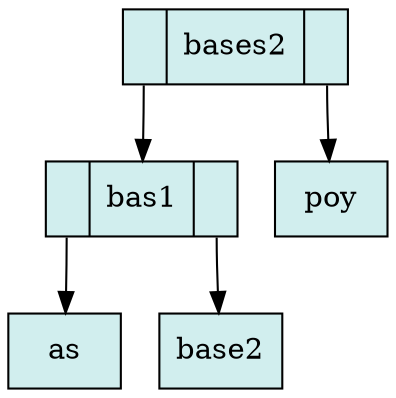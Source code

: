 digraph grafica{
    rankdir=TB;
    node [shape = record, style=filled, fillcolor=lightcyan2];
    nodobases2 [ label ="<AI>|bases2|<AD>"];
    nodobas1 [ label ="<AI>|bas1|<AD>"];
    nodoas [ label ="as"];
    nodobas1:AI->nodoas
    nodobase2 [ label ="base2"];
    nodobas1:AD->nodobase2
    nodobases2:AI->nodobas1
    nodopoy [ label ="poy"];
    nodobases2:AD->nodopoy
    }